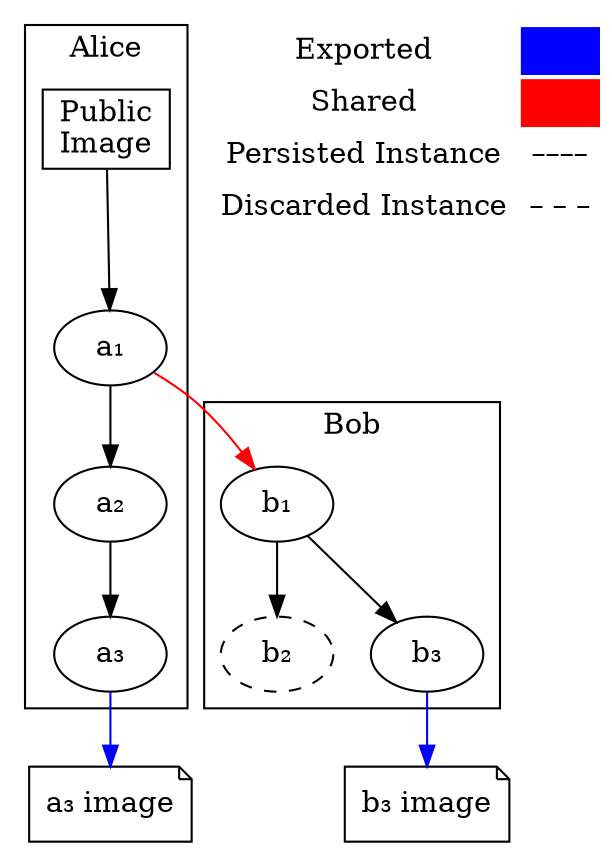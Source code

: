 digraph G {

  subgraph cluster_alice {
    label="Alice"

    public [label="Public\nImage",shape=rect]
    a1 [label="a₁"]
    a2 [label="a₂"]
    a3 [label="a₃"]

    { rank=source  }

    public -> a1 -> a2 -> a3
  }

  subgraph cluster_bob {
    label="Bob"

    b1 [label="b₁"]
    b2 [label="b₂",style=dashed]
    b3 [label="b₃"]

    a1 -> b1 [color=red]
    b1 -> b2
    b1 -> b3
  }

  a3_exported [label="a₃ image", shape=note]
  a3 -> a3_exported [color=blue]
  b3_exported [label="b₃ image", shape=note]
  b3 -> b3_exported [color=blue]

  { rank = source;
    legend [shape=none, margin=0, label=<
    <TABLE BORDER="0" CELLBORDER="0" CELLSPACING="2" CELLPADDING="4">
     <TR>
      <TD>Exported</TD>
      <TD BGCOLOR="BLUE"></TD>
     </TR>
     <TR>
      <TD>Shared</TD>
      <TD BGCOLOR="RED"></TD>
     </TR>
     <TR>
      <TD>Persisted Instance</TD>
      <TD>––––</TD>
     </TR>
     <TR>
      <TD>Discarded Instance</TD>
      <TD>– – –</TD>
     </TR>
    </TABLE>
   >];
  }
}
